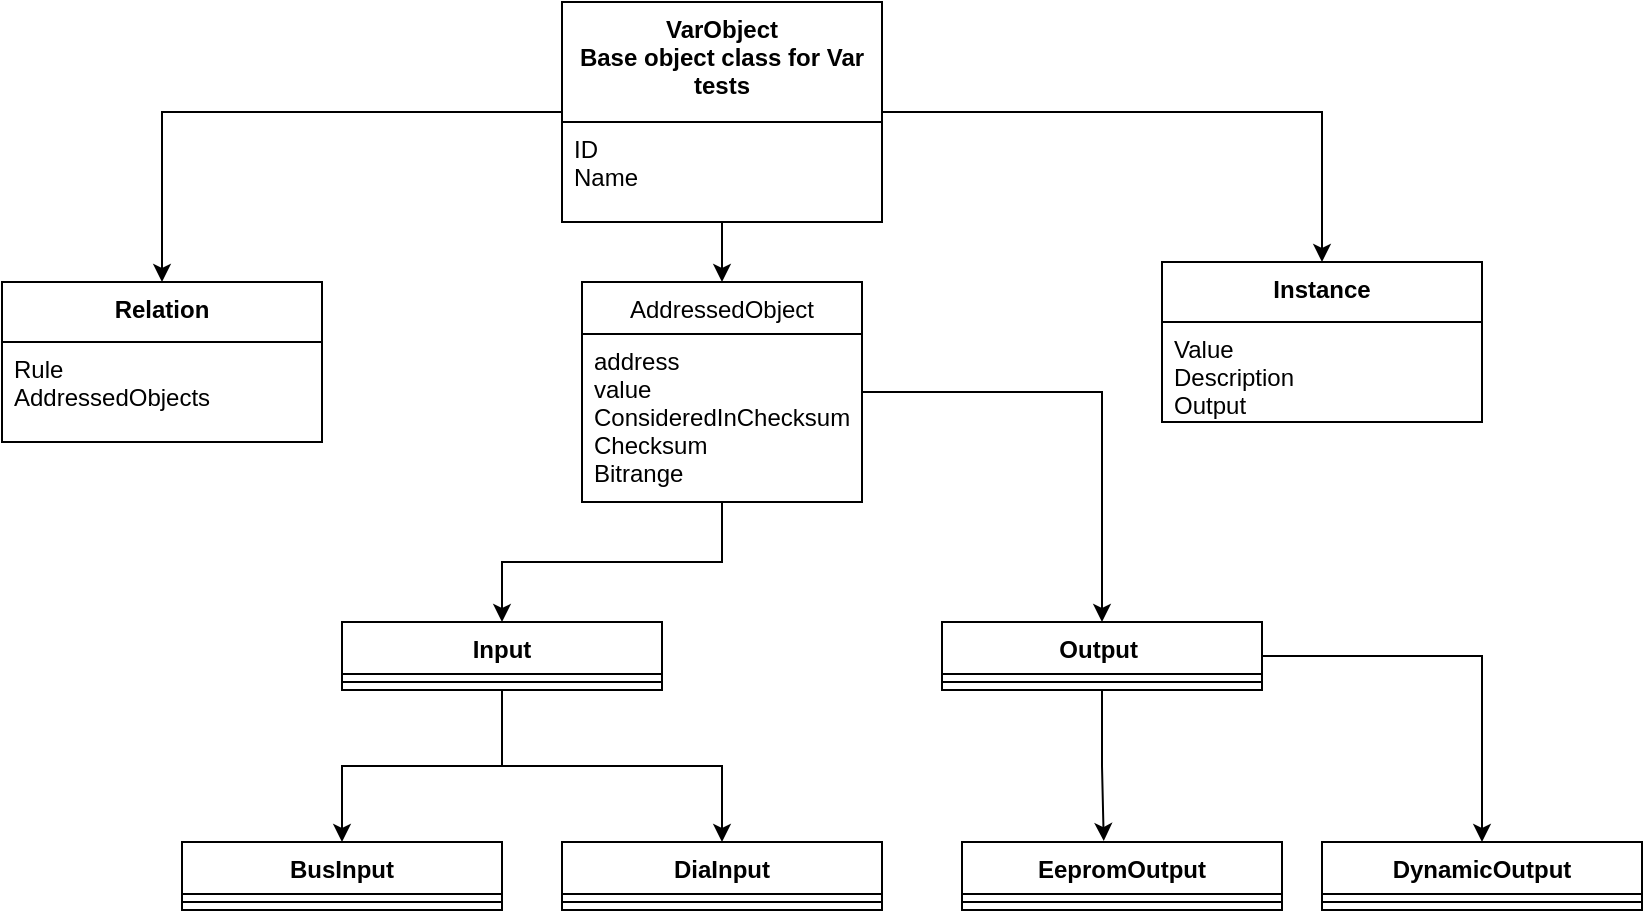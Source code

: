 <mxfile version="14.5.1" type="device"><diagram id="C5RBs43oDa-KdzZeNtuy" name="Page-1"><mxGraphModel dx="1619" dy="804" grid="1" gridSize="10" guides="1" tooltips="1" connect="1" arrows="1" fold="1" page="0" pageScale="1" pageWidth="827" pageHeight="1169" math="0" shadow="0"><root><mxCell id="WIyWlLk6GJQsqaUBKTNV-0"/><mxCell id="WIyWlLk6GJQsqaUBKTNV-1" parent="WIyWlLk6GJQsqaUBKTNV-0"/><mxCell id="SPP3pFq4AH6oqRLFRCvL-41" style="edgeStyle=orthogonalEdgeStyle;rounded=0;orthogonalLoop=1;jettySize=auto;html=1;entryX=0.5;entryY=0;entryDx=0;entryDy=0;" edge="1" parent="WIyWlLk6GJQsqaUBKTNV-1" source="SPP3pFq4AH6oqRLFRCvL-0" target="SPP3pFq4AH6oqRLFRCvL-4"><mxGeometry relative="1" as="geometry"/></mxCell><mxCell id="SPP3pFq4AH6oqRLFRCvL-54" style="edgeStyle=orthogonalEdgeStyle;rounded=0;orthogonalLoop=1;jettySize=auto;html=1;" edge="1" parent="WIyWlLk6GJQsqaUBKTNV-1" source="SPP3pFq4AH6oqRLFRCvL-0" target="SPP3pFq4AH6oqRLFRCvL-52"><mxGeometry relative="1" as="geometry"/></mxCell><mxCell id="SPP3pFq4AH6oqRLFRCvL-57" style="edgeStyle=orthogonalEdgeStyle;rounded=0;orthogonalLoop=1;jettySize=auto;html=1;entryX=0.5;entryY=0;entryDx=0;entryDy=0;" edge="1" parent="WIyWlLk6GJQsqaUBKTNV-1" source="SPP3pFq4AH6oqRLFRCvL-0" target="SPP3pFq4AH6oqRLFRCvL-55"><mxGeometry relative="1" as="geometry"/></mxCell><mxCell id="SPP3pFq4AH6oqRLFRCvL-0" value="VarObject&#10;Base object class for Var&#10;tests" style="swimlane;fontStyle=1;align=center;verticalAlign=top;childLayout=stackLayout;horizontal=1;startSize=60;horizontalStack=0;resizeParent=1;resizeParentMax=0;resizeLast=0;collapsible=1;marginBottom=0;" vertex="1" parent="WIyWlLk6GJQsqaUBKTNV-1"><mxGeometry x="200" y="10" width="160" height="110" as="geometry"/></mxCell><mxCell id="SPP3pFq4AH6oqRLFRCvL-1" value="ID&#10;Name&#10;" style="text;strokeColor=none;fillColor=none;align=left;verticalAlign=top;spacingLeft=4;spacingRight=4;overflow=hidden;rotatable=0;points=[[0,0.5],[1,0.5]];portConstraint=eastwest;" vertex="1" parent="SPP3pFq4AH6oqRLFRCvL-0"><mxGeometry y="60" width="160" height="50" as="geometry"/></mxCell><mxCell id="SPP3pFq4AH6oqRLFRCvL-42" style="edgeStyle=orthogonalEdgeStyle;rounded=0;orthogonalLoop=1;jettySize=auto;html=1;entryX=0.5;entryY=0;entryDx=0;entryDy=0;" edge="1" parent="WIyWlLk6GJQsqaUBKTNV-1" source="SPP3pFq4AH6oqRLFRCvL-4" target="SPP3pFq4AH6oqRLFRCvL-12"><mxGeometry relative="1" as="geometry"/></mxCell><mxCell id="SPP3pFq4AH6oqRLFRCvL-44" style="edgeStyle=orthogonalEdgeStyle;rounded=0;orthogonalLoop=1;jettySize=auto;html=1;entryX=0.5;entryY=0;entryDx=0;entryDy=0;" edge="1" parent="WIyWlLk6GJQsqaUBKTNV-1" source="SPP3pFq4AH6oqRLFRCvL-4" target="SPP3pFq4AH6oqRLFRCvL-20"><mxGeometry relative="1" as="geometry"/></mxCell><mxCell id="SPP3pFq4AH6oqRLFRCvL-4" value="AddressedObject" style="swimlane;fontStyle=0;childLayout=stackLayout;horizontal=1;startSize=26;fillColor=none;horizontalStack=0;resizeParent=1;resizeParentMax=0;resizeLast=0;collapsible=1;marginBottom=0;" vertex="1" parent="WIyWlLk6GJQsqaUBKTNV-1"><mxGeometry x="210" y="150" width="140" height="110" as="geometry"/></mxCell><mxCell id="SPP3pFq4AH6oqRLFRCvL-5" value="address&#10;value&#10;ConsideredInChecksum&#10;Checksum&#10;Bitrange&#10;" style="text;strokeColor=none;fillColor=none;align=left;verticalAlign=top;spacingLeft=4;spacingRight=4;overflow=hidden;rotatable=0;points=[[0,0.5],[1,0.5]];portConstraint=eastwest;" vertex="1" parent="SPP3pFq4AH6oqRLFRCvL-4"><mxGeometry y="26" width="140" height="84" as="geometry"/></mxCell><mxCell id="SPP3pFq4AH6oqRLFRCvL-36" style="edgeStyle=orthogonalEdgeStyle;rounded=0;orthogonalLoop=1;jettySize=auto;html=1;exitX=0.5;exitY=1;exitDx=0;exitDy=0;entryX=0.5;entryY=0;entryDx=0;entryDy=0;" edge="1" parent="WIyWlLk6GJQsqaUBKTNV-1" source="SPP3pFq4AH6oqRLFRCvL-12" target="SPP3pFq4AH6oqRLFRCvL-18"><mxGeometry relative="1" as="geometry"/></mxCell><mxCell id="SPP3pFq4AH6oqRLFRCvL-37" style="edgeStyle=orthogonalEdgeStyle;rounded=0;orthogonalLoop=1;jettySize=auto;html=1;exitX=0.5;exitY=1;exitDx=0;exitDy=0;entryX=0.5;entryY=0;entryDx=0;entryDy=0;" edge="1" parent="WIyWlLk6GJQsqaUBKTNV-1" source="SPP3pFq4AH6oqRLFRCvL-12" target="SPP3pFq4AH6oqRLFRCvL-16"><mxGeometry relative="1" as="geometry"/></mxCell><mxCell id="SPP3pFq4AH6oqRLFRCvL-12" value="Input" style="swimlane;fontStyle=1;align=center;verticalAlign=top;childLayout=stackLayout;horizontal=1;startSize=26;horizontalStack=0;resizeParent=1;resizeParentMax=0;resizeLast=0;collapsible=1;marginBottom=0;" vertex="1" parent="WIyWlLk6GJQsqaUBKTNV-1"><mxGeometry x="90" y="320" width="160" height="34" as="geometry"/></mxCell><mxCell id="SPP3pFq4AH6oqRLFRCvL-14" value="" style="line;strokeWidth=1;fillColor=none;align=left;verticalAlign=middle;spacingTop=-1;spacingLeft=3;spacingRight=3;rotatable=0;labelPosition=right;points=[];portConstraint=eastwest;" vertex="1" parent="SPP3pFq4AH6oqRLFRCvL-12"><mxGeometry y="26" width="160" height="8" as="geometry"/></mxCell><mxCell id="SPP3pFq4AH6oqRLFRCvL-16" value="BusInput" style="swimlane;fontStyle=1;align=center;verticalAlign=top;childLayout=stackLayout;horizontal=1;startSize=26;horizontalStack=0;resizeParent=1;resizeParentMax=0;resizeLast=0;collapsible=1;marginBottom=0;" vertex="1" parent="WIyWlLk6GJQsqaUBKTNV-1"><mxGeometry x="10" y="430" width="160" height="34" as="geometry"/></mxCell><mxCell id="SPP3pFq4AH6oqRLFRCvL-17" value="" style="line;strokeWidth=1;fillColor=none;align=left;verticalAlign=middle;spacingTop=-1;spacingLeft=3;spacingRight=3;rotatable=0;labelPosition=right;points=[];portConstraint=eastwest;" vertex="1" parent="SPP3pFq4AH6oqRLFRCvL-16"><mxGeometry y="26" width="160" height="8" as="geometry"/></mxCell><mxCell id="SPP3pFq4AH6oqRLFRCvL-18" value="DiaInput" style="swimlane;fontStyle=1;align=center;verticalAlign=top;childLayout=stackLayout;horizontal=1;startSize=26;horizontalStack=0;resizeParent=1;resizeParentMax=0;resizeLast=0;collapsible=1;marginBottom=0;" vertex="1" parent="WIyWlLk6GJQsqaUBKTNV-1"><mxGeometry x="200" y="430" width="160" height="34" as="geometry"/></mxCell><mxCell id="SPP3pFq4AH6oqRLFRCvL-19" value="" style="line;strokeWidth=1;fillColor=none;align=left;verticalAlign=middle;spacingTop=-1;spacingLeft=3;spacingRight=3;rotatable=0;labelPosition=right;points=[];portConstraint=eastwest;" vertex="1" parent="SPP3pFq4AH6oqRLFRCvL-18"><mxGeometry y="26" width="160" height="8" as="geometry"/></mxCell><mxCell id="SPP3pFq4AH6oqRLFRCvL-45" style="edgeStyle=orthogonalEdgeStyle;rounded=0;orthogonalLoop=1;jettySize=auto;html=1;entryX=0.443;entryY=-0.014;entryDx=0;entryDy=0;entryPerimeter=0;" edge="1" parent="WIyWlLk6GJQsqaUBKTNV-1" source="SPP3pFq4AH6oqRLFRCvL-20" target="SPP3pFq4AH6oqRLFRCvL-22"><mxGeometry relative="1" as="geometry"/></mxCell><mxCell id="SPP3pFq4AH6oqRLFRCvL-46" style="edgeStyle=orthogonalEdgeStyle;rounded=0;orthogonalLoop=1;jettySize=auto;html=1;" edge="1" parent="WIyWlLk6GJQsqaUBKTNV-1" source="SPP3pFq4AH6oqRLFRCvL-20" target="SPP3pFq4AH6oqRLFRCvL-24"><mxGeometry relative="1" as="geometry"/></mxCell><mxCell id="SPP3pFq4AH6oqRLFRCvL-20" value="Output " style="swimlane;fontStyle=1;align=center;verticalAlign=top;childLayout=stackLayout;horizontal=1;startSize=26;horizontalStack=0;resizeParent=1;resizeParentMax=0;resizeLast=0;collapsible=1;marginBottom=0;" vertex="1" parent="WIyWlLk6GJQsqaUBKTNV-1"><mxGeometry x="390" y="320" width="160" height="34" as="geometry"/></mxCell><mxCell id="SPP3pFq4AH6oqRLFRCvL-21" value="" style="line;strokeWidth=1;fillColor=none;align=left;verticalAlign=middle;spacingTop=-1;spacingLeft=3;spacingRight=3;rotatable=0;labelPosition=right;points=[];portConstraint=eastwest;" vertex="1" parent="SPP3pFq4AH6oqRLFRCvL-20"><mxGeometry y="26" width="160" height="8" as="geometry"/></mxCell><mxCell id="SPP3pFq4AH6oqRLFRCvL-22" value="EepromOutput" style="swimlane;fontStyle=1;align=center;verticalAlign=top;childLayout=stackLayout;horizontal=1;startSize=26;horizontalStack=0;resizeParent=1;resizeParentMax=0;resizeLast=0;collapsible=1;marginBottom=0;" vertex="1" parent="WIyWlLk6GJQsqaUBKTNV-1"><mxGeometry x="400" y="430" width="160" height="34" as="geometry"/></mxCell><mxCell id="SPP3pFq4AH6oqRLFRCvL-23" value="" style="line;strokeWidth=1;fillColor=none;align=left;verticalAlign=middle;spacingTop=-1;spacingLeft=3;spacingRight=3;rotatable=0;labelPosition=right;points=[];portConstraint=eastwest;" vertex="1" parent="SPP3pFq4AH6oqRLFRCvL-22"><mxGeometry y="26" width="160" height="8" as="geometry"/></mxCell><mxCell id="SPP3pFq4AH6oqRLFRCvL-24" value="DynamicOutput" style="swimlane;fontStyle=1;align=center;verticalAlign=top;childLayout=stackLayout;horizontal=1;startSize=26;horizontalStack=0;resizeParent=1;resizeParentMax=0;resizeLast=0;collapsible=1;marginBottom=0;" vertex="1" parent="WIyWlLk6GJQsqaUBKTNV-1"><mxGeometry x="580" y="430" width="160" height="34" as="geometry"/></mxCell><mxCell id="SPP3pFq4AH6oqRLFRCvL-25" value="" style="line;strokeWidth=1;fillColor=none;align=left;verticalAlign=middle;spacingTop=-1;spacingLeft=3;spacingRight=3;rotatable=0;labelPosition=right;points=[];portConstraint=eastwest;" vertex="1" parent="SPP3pFq4AH6oqRLFRCvL-24"><mxGeometry y="26" width="160" height="8" as="geometry"/></mxCell><mxCell id="SPP3pFq4AH6oqRLFRCvL-52" value="Instance" style="swimlane;fontStyle=1;align=center;verticalAlign=top;childLayout=stackLayout;horizontal=1;startSize=30;horizontalStack=0;resizeParent=1;resizeParentMax=0;resizeLast=0;collapsible=1;marginBottom=0;" vertex="1" parent="WIyWlLk6GJQsqaUBKTNV-1"><mxGeometry x="500" y="140" width="160" height="80" as="geometry"/></mxCell><mxCell id="SPP3pFq4AH6oqRLFRCvL-53" value="Value&#10;Description&#10;Output" style="text;strokeColor=none;fillColor=none;align=left;verticalAlign=top;spacingLeft=4;spacingRight=4;overflow=hidden;rotatable=0;points=[[0,0.5],[1,0.5]];portConstraint=eastwest;" vertex="1" parent="SPP3pFq4AH6oqRLFRCvL-52"><mxGeometry y="30" width="160" height="50" as="geometry"/></mxCell><mxCell id="SPP3pFq4AH6oqRLFRCvL-55" value="Relation" style="swimlane;fontStyle=1;align=center;verticalAlign=top;childLayout=stackLayout;horizontal=1;startSize=30;horizontalStack=0;resizeParent=1;resizeParentMax=0;resizeLast=0;collapsible=1;marginBottom=0;" vertex="1" parent="WIyWlLk6GJQsqaUBKTNV-1"><mxGeometry x="-80" y="150" width="160" height="80" as="geometry"/></mxCell><mxCell id="SPP3pFq4AH6oqRLFRCvL-56" value="Rule&#10;AddressedObjects" style="text;strokeColor=none;fillColor=none;align=left;verticalAlign=top;spacingLeft=4;spacingRight=4;overflow=hidden;rotatable=0;points=[[0,0.5],[1,0.5]];portConstraint=eastwest;" vertex="1" parent="SPP3pFq4AH6oqRLFRCvL-55"><mxGeometry y="30" width="160" height="50" as="geometry"/></mxCell></root></mxGraphModel></diagram></mxfile>